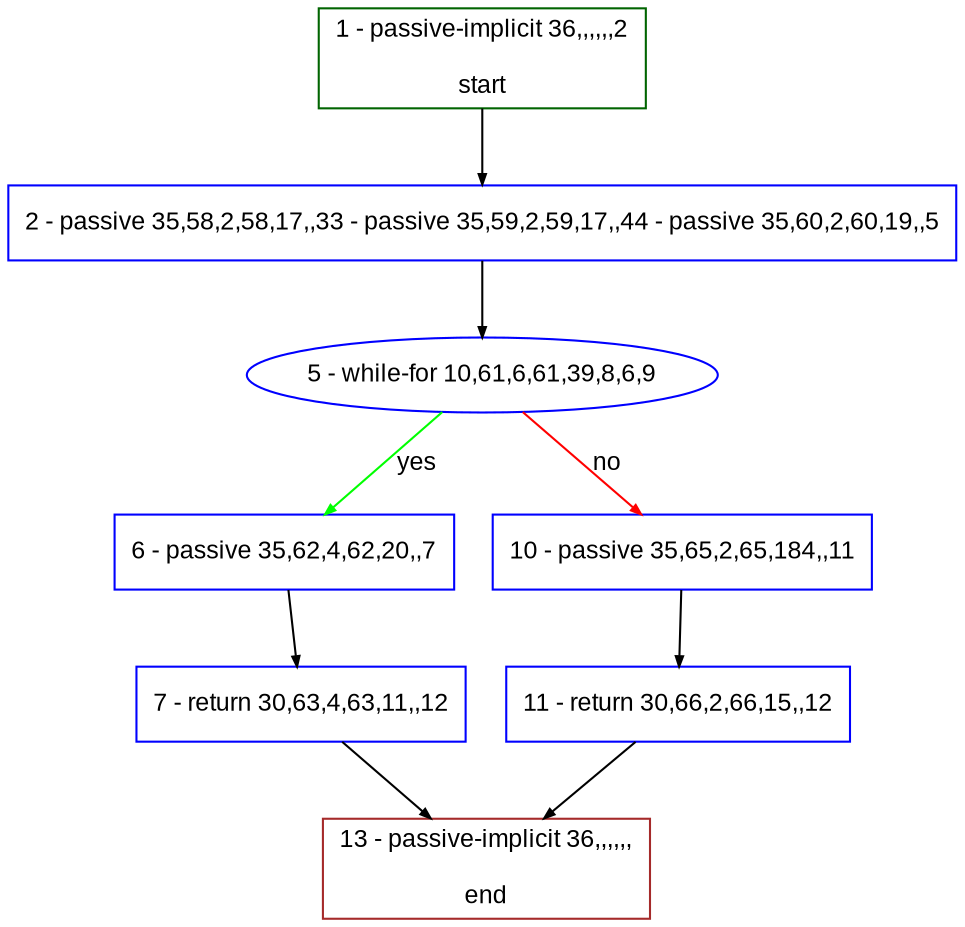 digraph "" {
  graph [pack="true", label="", fontsize="12", packmode="clust", fontname="Arial", fillcolor="#FFFFCC", bgcolor="white", style="rounded,filled", compound="true"];
  node [node_initialized="no", label="", color="grey", fontsize="12", fillcolor="white", fontname="Arial", style="filled", shape="rectangle", compound="true", fixedsize="false"];
  edge [fontcolor="black", arrowhead="normal", arrowtail="none", arrowsize="0.5", ltail="", label="", color="black", fontsize="12", lhead="", fontname="Arial", dir="forward", compound="true"];
  __N1 [label="2 - passive 35,58,2,58,17,,33 - passive 35,59,2,59,17,,44 - passive 35,60,2,60,19,,5", color="#0000ff", fillcolor="#ffffff", style="filled", shape="box"];
  __N2 [label="1 - passive-implicit 36,,,,,,2\n\nstart", color="#006400", fillcolor="#ffffff", style="filled", shape="box"];
  __N3 [label="5 - while-for 10,61,6,61,39,8,6,9", color="#0000ff", fillcolor="#ffffff", style="filled", shape="oval"];
  __N4 [label="6 - passive 35,62,4,62,20,,7", color="#0000ff", fillcolor="#ffffff", style="filled", shape="box"];
  __N5 [label="10 - passive 35,65,2,65,184,,11", color="#0000ff", fillcolor="#ffffff", style="filled", shape="box"];
  __N6 [label="7 - return 30,63,4,63,11,,12", color="#0000ff", fillcolor="#ffffff", style="filled", shape="box"];
  __N7 [label="13 - passive-implicit 36,,,,,,\n\nend", color="#a52a2a", fillcolor="#ffffff", style="filled", shape="box"];
  __N8 [label="11 - return 30,66,2,66,15,,12", color="#0000ff", fillcolor="#ffffff", style="filled", shape="box"];
  __N2 -> __N1 [arrowhead="normal", arrowtail="none", color="#000000", label="", dir="forward"];
  __N1 -> __N3 [arrowhead="normal", arrowtail="none", color="#000000", label="", dir="forward"];
  __N3 -> __N4 [arrowhead="normal", arrowtail="none", color="#00ff00", label="yes", dir="forward"];
  __N3 -> __N5 [arrowhead="normal", arrowtail="none", color="#ff0000", label="no", dir="forward"];
  __N4 -> __N6 [arrowhead="normal", arrowtail="none", color="#000000", label="", dir="forward"];
  __N6 -> __N7 [arrowhead="normal", arrowtail="none", color="#000000", label="", dir="forward"];
  __N5 -> __N8 [arrowhead="normal", arrowtail="none", color="#000000", label="", dir="forward"];
  __N8 -> __N7 [arrowhead="normal", arrowtail="none", color="#000000", label="", dir="forward"];
}
